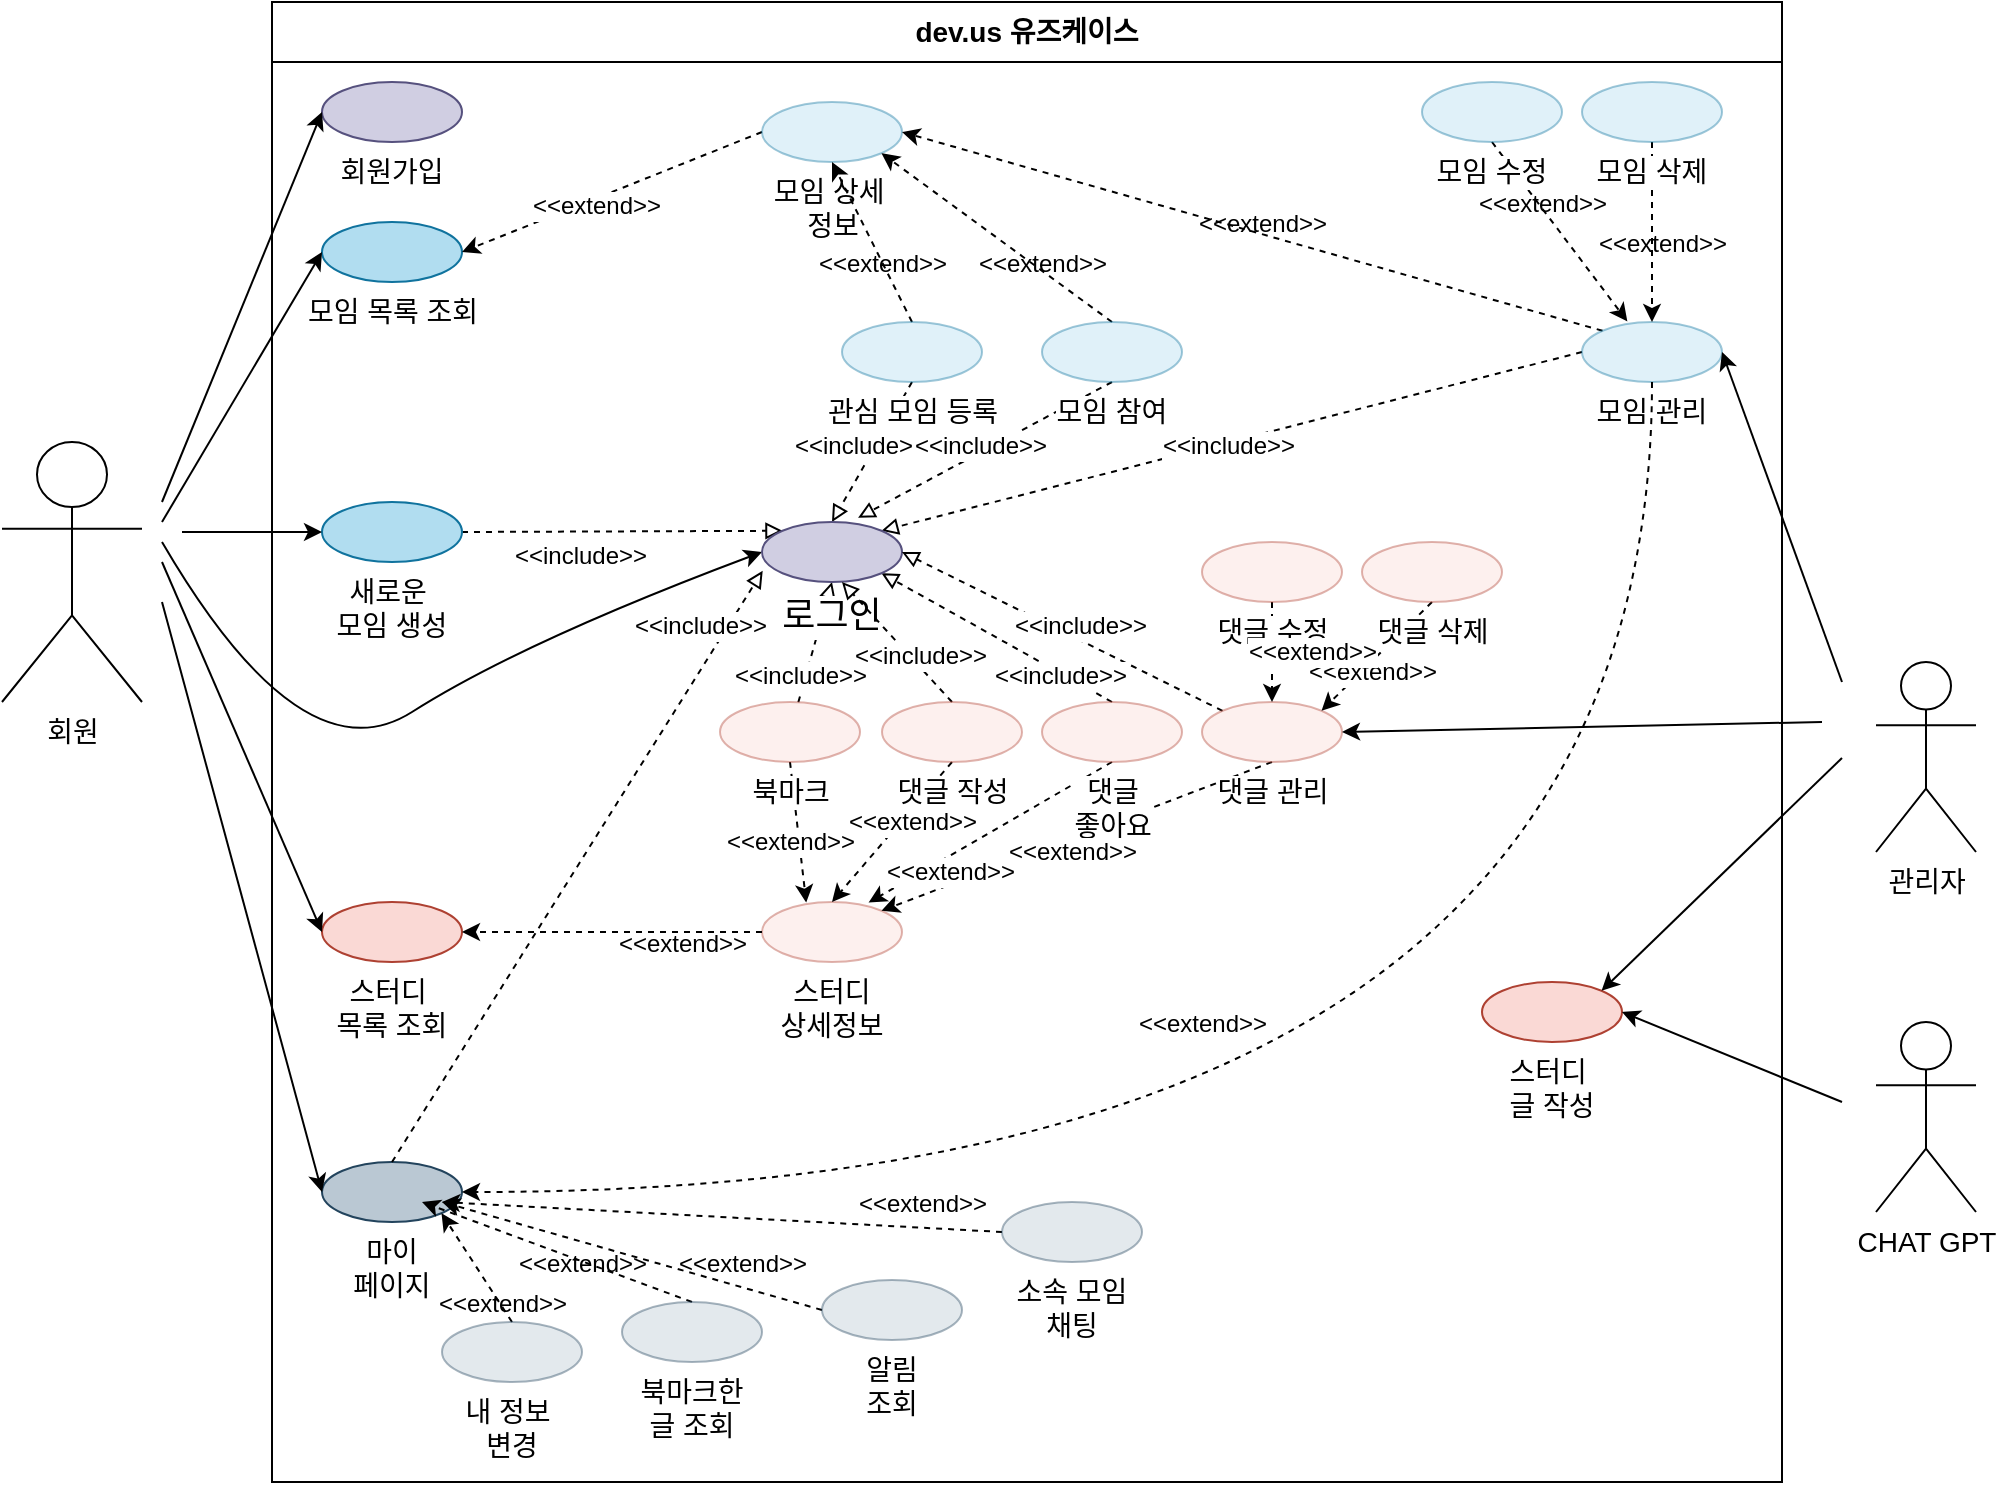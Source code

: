 <mxfile version="24.1.0" type="github">
  <diagram name="페이지-1" id="vtNf_O4pyrF1PvoOcPAS">
    <mxGraphModel dx="1363" dy="869" grid="1" gridSize="10" guides="1" tooltips="1" connect="1" arrows="1" fold="1" page="1" pageScale="1" pageWidth="827" pageHeight="1169" background="none" math="0" shadow="0">
      <root>
        <mxCell id="0" />
        <mxCell id="1" parent="0" />
        <mxCell id="79FIYhNK40KYUNiJSoyX-192" value="dev.us 유즈케이스" style="swimlane;fontFamily=Helvetica;fontSize=14;fontColor=default;labelBackgroundColor=default;startSize=30;verticalAlign=top;" vertex="1" parent="1">
          <mxGeometry x="155" y="500" width="755" height="740" as="geometry" />
        </mxCell>
        <mxCell id="79FIYhNK40KYUNiJSoyX-22" value="모임&amp;nbsp;&lt;span style=&quot;font-size: 14px;&quot;&gt;목록 조회&lt;/span&gt;" style="ellipse;html=1;labelPosition=center;verticalLabelPosition=bottom;align=center;verticalAlign=top;labelBackgroundColor=default;fontSize=14;fillColor=#b1ddf0;strokeColor=#10739e;" vertex="1" parent="79FIYhNK40KYUNiJSoyX-192">
          <mxGeometry x="25" y="110" width="70" height="30" as="geometry" />
        </mxCell>
        <mxCell id="79FIYhNK40KYUNiJSoyX-210" style="edgeStyle=none;rounded=0;orthogonalLoop=1;jettySize=auto;html=1;exitX=0;exitY=0.5;exitDx=0;exitDy=0;entryX=1;entryY=0.5;entryDx=0;entryDy=0;dashed=1;strokeColor=default;align=center;verticalAlign=top;fontFamily=Helvetica;fontSize=14;fontColor=default;labelBackgroundColor=default;endArrow=classic;" edge="1" parent="79FIYhNK40KYUNiJSoyX-192" source="79FIYhNK40KYUNiJSoyX-27" target="79FIYhNK40KYUNiJSoyX-22">
          <mxGeometry relative="1" as="geometry" />
        </mxCell>
        <mxCell id="79FIYhNK40KYUNiJSoyX-324" value="&lt;font style=&quot;font-size: 12px;&quot;&gt;&amp;lt;&amp;lt;extend&amp;gt;&amp;gt;&lt;/font&gt;" style="edgeLabel;html=1;align=center;verticalAlign=middle;resizable=0;points=[];fontFamily=Helvetica;fontSize=11;fontColor=default;labelBackgroundColor=default;" vertex="1" connectable="0" parent="79FIYhNK40KYUNiJSoyX-210">
          <mxGeometry x="0.07" y="-5" relative="1" as="geometry">
            <mxPoint x="42" y="378" as="offset" />
          </mxGeometry>
        </mxCell>
        <mxCell id="79FIYhNK40KYUNiJSoyX-326" value="&lt;font style=&quot;font-size: 12px;&quot;&gt;&amp;lt;&amp;lt;extend&amp;gt;&amp;gt;&lt;/font&gt;" style="edgeLabel;html=1;align=center;verticalAlign=middle;resizable=0;points=[];fontFamily=Helvetica;fontSize=11;fontColor=default;labelBackgroundColor=default;" vertex="1" connectable="0" parent="79FIYhNK40KYUNiJSoyX-210">
          <mxGeometry x="0.07" y="-5" relative="1" as="geometry">
            <mxPoint x="332" y="18" as="offset" />
          </mxGeometry>
        </mxCell>
        <mxCell id="79FIYhNK40KYUNiJSoyX-329" value="&lt;font style=&quot;font-size: 12px;&quot;&gt;&amp;lt;&amp;lt;extend&amp;gt;&amp;gt;&lt;/font&gt;" style="edgeLabel;html=1;align=center;verticalAlign=middle;resizable=0;points=[];fontFamily=Helvetica;fontSize=11;fontColor=default;labelBackgroundColor=default;" vertex="1" connectable="0" parent="79FIYhNK40KYUNiJSoyX-210">
          <mxGeometry x="0.07" y="-5" relative="1" as="geometry">
            <mxPoint x="142" y="38" as="offset" />
          </mxGeometry>
        </mxCell>
        <mxCell id="79FIYhNK40KYUNiJSoyX-330" value="&lt;font style=&quot;font-size: 12px;&quot;&gt;&amp;lt;&amp;lt;extend&amp;gt;&amp;gt;&lt;/font&gt;" style="edgeLabel;html=1;align=center;verticalAlign=middle;resizable=0;points=[];fontFamily=Helvetica;fontSize=11;fontColor=default;labelBackgroundColor=default;" vertex="1" connectable="0" parent="79FIYhNK40KYUNiJSoyX-210">
          <mxGeometry x="0.07" y="-5" relative="1" as="geometry">
            <mxPoint x="222" y="38" as="offset" />
          </mxGeometry>
        </mxCell>
        <mxCell id="79FIYhNK40KYUNiJSoyX-331" value="&lt;font style=&quot;font-size: 12px;&quot;&gt;&amp;lt;&amp;lt;extend&amp;gt;&amp;gt;&lt;/font&gt;" style="edgeLabel;html=1;align=center;verticalAlign=middle;resizable=0;points=[];fontFamily=Helvetica;fontSize=11;fontColor=default;labelBackgroundColor=default;" vertex="1" connectable="0" parent="79FIYhNK40KYUNiJSoyX-210">
          <mxGeometry x="0.07" y="-5" relative="1" as="geometry">
            <mxPoint x="472" y="8" as="offset" />
          </mxGeometry>
        </mxCell>
        <mxCell id="79FIYhNK40KYUNiJSoyX-332" value="&lt;font style=&quot;font-size: 12px;&quot;&gt;&amp;lt;&amp;lt;extend&amp;gt;&amp;gt;&lt;/font&gt;" style="edgeLabel;html=1;align=center;verticalAlign=middle;resizable=0;points=[];fontFamily=Helvetica;fontSize=11;fontColor=default;labelBackgroundColor=default;" vertex="1" connectable="0" parent="79FIYhNK40KYUNiJSoyX-210">
          <mxGeometry x="0.07" y="-5" relative="1" as="geometry">
            <mxPoint x="532" y="28" as="offset" />
          </mxGeometry>
        </mxCell>
        <mxCell id="79FIYhNK40KYUNiJSoyX-334" value="&lt;font style=&quot;font-size: 12px;&quot;&gt;&amp;lt;&amp;lt;extend&amp;gt;&amp;gt;&lt;/font&gt;" style="edgeLabel;html=1;align=center;verticalAlign=middle;resizable=0;points=[];fontFamily=Helvetica;fontSize=11;fontColor=default;labelBackgroundColor=default;" vertex="1" connectable="0" parent="79FIYhNK40KYUNiJSoyX-210">
          <mxGeometry x="0.07" y="-5" relative="1" as="geometry">
            <mxPoint x="302" y="418" as="offset" />
          </mxGeometry>
        </mxCell>
        <mxCell id="79FIYhNK40KYUNiJSoyX-335" value="&lt;font style=&quot;font-size: 12px;&quot;&gt;&amp;lt;&amp;lt;extend&amp;gt;&amp;gt;&lt;/font&gt;" style="edgeLabel;html=1;align=center;verticalAlign=middle;resizable=0;points=[];fontFamily=Helvetica;fontSize=11;fontColor=default;labelBackgroundColor=default;" vertex="1" connectable="0" parent="79FIYhNK40KYUNiJSoyX-210">
          <mxGeometry x="0.07" y="-5" relative="1" as="geometry">
            <mxPoint x="162" y="508" as="offset" />
          </mxGeometry>
        </mxCell>
        <mxCell id="79FIYhNK40KYUNiJSoyX-336" value="&lt;font style=&quot;font-size: 12px;&quot;&gt;&amp;lt;&amp;lt;extend&amp;gt;&amp;gt;&lt;/font&gt;" style="edgeLabel;html=1;align=center;verticalAlign=middle;resizable=0;points=[];fontFamily=Helvetica;fontSize=11;fontColor=default;labelBackgroundColor=default;" vertex="1" connectable="0" parent="79FIYhNK40KYUNiJSoyX-210">
          <mxGeometry x="0.07" y="-5" relative="1" as="geometry">
            <mxPoint x="72" y="538" as="offset" />
          </mxGeometry>
        </mxCell>
        <mxCell id="79FIYhNK40KYUNiJSoyX-337" value="&lt;font style=&quot;font-size: 12px;&quot;&gt;&amp;lt;&amp;lt;extend&amp;gt;&amp;gt;&lt;/font&gt;" style="edgeLabel;html=1;align=center;verticalAlign=middle;resizable=0;points=[];fontFamily=Helvetica;fontSize=11;fontColor=default;labelBackgroundColor=default;" vertex="1" connectable="0" parent="79FIYhNK40KYUNiJSoyX-210">
          <mxGeometry x="0.07" y="-5" relative="1" as="geometry">
            <mxPoint x="-8" y="538" as="offset" />
          </mxGeometry>
        </mxCell>
        <mxCell id="79FIYhNK40KYUNiJSoyX-338" value="&lt;font style=&quot;font-size: 12px;&quot;&gt;&amp;lt;&amp;lt;extend&amp;gt;&amp;gt;&lt;/font&gt;" style="edgeLabel;html=1;align=center;verticalAlign=middle;resizable=0;points=[];fontFamily=Helvetica;fontSize=11;fontColor=default;labelBackgroundColor=default;" vertex="1" connectable="0" parent="79FIYhNK40KYUNiJSoyX-210">
          <mxGeometry x="0.07" y="-5" relative="1" as="geometry">
            <mxPoint x="-48" y="558" as="offset" />
          </mxGeometry>
        </mxCell>
        <mxCell id="79FIYhNK40KYUNiJSoyX-27" value="모임 상세&amp;nbsp;&lt;div style=&quot;font-size: 14px;&quot;&gt;정보&lt;/div&gt;" style="ellipse;html=1;labelPosition=center;verticalLabelPosition=bottom;align=center;verticalAlign=top;labelBackgroundColor=default;fontSize=14;fillColor=#b1ddf0;strokeColor=#10739e;opacity=40;" vertex="1" parent="79FIYhNK40KYUNiJSoyX-192">
          <mxGeometry x="245" y="50" width="70" height="30" as="geometry" />
        </mxCell>
        <mxCell id="79FIYhNK40KYUNiJSoyX-256" style="edgeStyle=none;rounded=0;orthogonalLoop=1;jettySize=auto;html=1;exitX=0.5;exitY=0;exitDx=0;exitDy=0;entryX=1;entryY=1;entryDx=0;entryDy=0;dashed=1;strokeColor=default;align=center;verticalAlign=top;fontFamily=Helvetica;fontSize=14;fontColor=default;labelBackgroundColor=default;endArrow=classic;" edge="1" parent="79FIYhNK40KYUNiJSoyX-192" source="79FIYhNK40KYUNiJSoyX-33" target="79FIYhNK40KYUNiJSoyX-27">
          <mxGeometry relative="1" as="geometry" />
        </mxCell>
        <mxCell id="79FIYhNK40KYUNiJSoyX-259" style="edgeStyle=none;rounded=0;orthogonalLoop=1;jettySize=auto;html=1;exitX=0.5;exitY=1;exitDx=0;exitDy=0;entryX=0.686;entryY=-0.069;entryDx=0;entryDy=0;dashed=1;strokeColor=default;align=center;verticalAlign=top;fontFamily=Helvetica;fontSize=14;fontColor=default;labelBackgroundColor=default;endArrow=block;endFill=0;entryPerimeter=0;" edge="1" parent="79FIYhNK40KYUNiJSoyX-192" source="79FIYhNK40KYUNiJSoyX-33" target="79FIYhNK40KYUNiJSoyX-243">
          <mxGeometry relative="1" as="geometry" />
        </mxCell>
        <mxCell id="79FIYhNK40KYUNiJSoyX-33" value="모임 참여" style="ellipse;whiteSpace=wrap;html=1;labelPosition=center;verticalLabelPosition=bottom;align=center;verticalAlign=top;labelBackgroundColor=default;fontSize=14;fillColor=#b1ddf0;strokeColor=#10739e;opacity=40;" vertex="1" parent="79FIYhNK40KYUNiJSoyX-192">
          <mxGeometry x="385" y="160" width="70" height="30" as="geometry" />
        </mxCell>
        <mxCell id="79FIYhNK40KYUNiJSoyX-254" style="edgeStyle=none;rounded=0;orthogonalLoop=1;jettySize=auto;html=1;exitX=0.5;exitY=0;exitDx=0;exitDy=0;entryX=0.5;entryY=1;entryDx=0;entryDy=0;dashed=1;strokeColor=default;align=center;verticalAlign=top;fontFamily=Helvetica;fontSize=14;fontColor=default;labelBackgroundColor=default;endArrow=classic;" edge="1" parent="79FIYhNK40KYUNiJSoyX-192" source="79FIYhNK40KYUNiJSoyX-34" target="79FIYhNK40KYUNiJSoyX-27">
          <mxGeometry relative="1" as="geometry" />
        </mxCell>
        <mxCell id="79FIYhNK40KYUNiJSoyX-257" style="edgeStyle=none;rounded=0;orthogonalLoop=1;jettySize=auto;html=1;exitX=0.5;exitY=1;exitDx=0;exitDy=0;entryX=0.5;entryY=0;entryDx=0;entryDy=0;dashed=1;strokeColor=default;align=center;verticalAlign=top;fontFamily=Helvetica;fontSize=14;fontColor=default;labelBackgroundColor=default;endArrow=block;endFill=0;" edge="1" parent="79FIYhNK40KYUNiJSoyX-192" source="79FIYhNK40KYUNiJSoyX-34" target="79FIYhNK40KYUNiJSoyX-243">
          <mxGeometry relative="1" as="geometry" />
        </mxCell>
        <mxCell id="79FIYhNK40KYUNiJSoyX-34" value="관심 모임&amp;nbsp;&lt;span style=&quot;font-size: 14px;&quot;&gt;등록&lt;/span&gt;" style="ellipse;html=1;labelPosition=center;verticalLabelPosition=bottom;align=center;verticalAlign=top;labelBackgroundColor=default;fontSize=14;fillColor=#b1ddf0;strokeColor=#10739e;opacity=40;" vertex="1" parent="79FIYhNK40KYUNiJSoyX-192">
          <mxGeometry x="285" y="160" width="70" height="30" as="geometry" />
        </mxCell>
        <mxCell id="79FIYhNK40KYUNiJSoyX-255" style="edgeStyle=none;rounded=0;orthogonalLoop=1;jettySize=auto;html=1;entryX=1;entryY=0.5;entryDx=0;entryDy=0;dashed=1;strokeColor=default;align=center;verticalAlign=top;fontFamily=Helvetica;fontSize=14;fontColor=default;labelBackgroundColor=default;endArrow=classic;exitX=0;exitY=0;exitDx=0;exitDy=0;" edge="1" parent="79FIYhNK40KYUNiJSoyX-192" source="79FIYhNK40KYUNiJSoyX-32" target="79FIYhNK40KYUNiJSoyX-27">
          <mxGeometry relative="1" as="geometry">
            <mxPoint x="635" y="160" as="sourcePoint" />
          </mxGeometry>
        </mxCell>
        <mxCell id="79FIYhNK40KYUNiJSoyX-258" style="edgeStyle=none;rounded=0;orthogonalLoop=1;jettySize=auto;html=1;exitX=0;exitY=0.5;exitDx=0;exitDy=0;dashed=1;strokeColor=default;align=center;verticalAlign=top;fontFamily=Helvetica;fontSize=14;fontColor=default;labelBackgroundColor=default;endArrow=block;endFill=0;entryX=1;entryY=0;entryDx=0;entryDy=0;" edge="1" parent="79FIYhNK40KYUNiJSoyX-192" source="79FIYhNK40KYUNiJSoyX-32" target="79FIYhNK40KYUNiJSoyX-243">
          <mxGeometry relative="1" as="geometry">
            <mxPoint x="295" y="260" as="targetPoint" />
          </mxGeometry>
        </mxCell>
        <mxCell id="79FIYhNK40KYUNiJSoyX-32" value="모임 관리" style="ellipse;whiteSpace=wrap;html=1;labelPosition=center;verticalLabelPosition=bottom;align=center;verticalAlign=top;labelBackgroundColor=default;fontSize=14;fillColor=#b1ddf0;strokeColor=#10739e;opacity=40;" vertex="1" parent="79FIYhNK40KYUNiJSoyX-192">
          <mxGeometry x="655" y="160" width="70" height="30" as="geometry" />
        </mxCell>
        <mxCell id="79FIYhNK40KYUNiJSoyX-137" value="스터디&lt;div style=&quot;font-size: 14px;&quot;&gt;상세정보&lt;/div&gt;" style="ellipse;whiteSpace=wrap;html=1;labelPosition=center;verticalLabelPosition=bottom;align=center;verticalAlign=top;labelBackgroundColor=default;fontSize=14;fillColor=#fad9d5;strokeColor=#ae4132;opacity=40;" vertex="1" parent="79FIYhNK40KYUNiJSoyX-192">
          <mxGeometry x="245" y="450" width="70" height="30" as="geometry" />
        </mxCell>
        <mxCell id="79FIYhNK40KYUNiJSoyX-263" style="edgeStyle=none;rounded=0;orthogonalLoop=1;jettySize=auto;html=1;entryX=0.5;entryY=1;entryDx=0;entryDy=0;dashed=1;strokeColor=default;align=center;verticalAlign=top;fontFamily=Helvetica;fontSize=14;fontColor=default;labelBackgroundColor=default;endArrow=block;endFill=0;" edge="1" parent="79FIYhNK40KYUNiJSoyX-192" source="79FIYhNK40KYUNiJSoyX-282" target="79FIYhNK40KYUNiJSoyX-243">
          <mxGeometry relative="1" as="geometry">
            <mxPoint x="320" y="350" as="sourcePoint" />
          </mxGeometry>
        </mxCell>
        <mxCell id="79FIYhNK40KYUNiJSoyX-266" style="edgeStyle=none;rounded=0;orthogonalLoop=1;jettySize=auto;html=1;exitX=0.5;exitY=0;exitDx=0;exitDy=0;dashed=1;strokeColor=default;align=center;verticalAlign=top;fontFamily=Helvetica;fontSize=14;fontColor=default;labelBackgroundColor=default;endArrow=block;entryX=1;entryY=1;entryDx=0;entryDy=0;endFill=0;" edge="1" parent="79FIYhNK40KYUNiJSoyX-192" source="79FIYhNK40KYUNiJSoyX-104" target="79FIYhNK40KYUNiJSoyX-243">
          <mxGeometry relative="1" as="geometry">
            <mxPoint x="496" y="440" as="targetPoint" />
          </mxGeometry>
        </mxCell>
        <mxCell id="79FIYhNK40KYUNiJSoyX-36" value="스터디&amp;nbsp;&lt;div style=&quot;font-size: 14px;&quot;&gt;목록 조회&lt;/div&gt;" style="ellipse;whiteSpace=wrap;html=1;labelPosition=center;verticalLabelPosition=bottom;align=center;verticalAlign=top;labelBackgroundColor=default;fontSize=14;fillColor=#fad9d5;strokeColor=#ae4132;" vertex="1" parent="79FIYhNK40KYUNiJSoyX-192">
          <mxGeometry x="25" y="450" width="70" height="30" as="geometry" />
        </mxCell>
        <mxCell id="79FIYhNK40KYUNiJSoyX-219" style="edgeStyle=none;rounded=0;orthogonalLoop=1;jettySize=auto;html=1;exitX=0;exitY=0.5;exitDx=0;exitDy=0;dashed=1;strokeColor=default;align=center;verticalAlign=top;fontFamily=Helvetica;fontSize=14;fontColor=default;labelBackgroundColor=default;endArrow=classic;entryX=1;entryY=0.5;entryDx=0;entryDy=0;" edge="1" parent="79FIYhNK40KYUNiJSoyX-192" source="79FIYhNK40KYUNiJSoyX-137" target="79FIYhNK40KYUNiJSoyX-36">
          <mxGeometry relative="1" as="geometry">
            <mxPoint x="95" y="335" as="targetPoint" />
          </mxGeometry>
        </mxCell>
        <mxCell id="79FIYhNK40KYUNiJSoyX-237" value="마이&lt;div&gt;페이지&lt;/div&gt;" style="ellipse;whiteSpace=wrap;html=1;labelPosition=center;verticalLabelPosition=bottom;align=center;verticalAlign=top;labelBackgroundColor=default;fontSize=14;fillColor=#bac8d3;strokeColor=#23445d;" vertex="1" parent="79FIYhNK40KYUNiJSoyX-192">
          <mxGeometry x="25" y="580" width="70" height="30" as="geometry" />
        </mxCell>
        <mxCell id="79FIYhNK40KYUNiJSoyX-267" style="edgeStyle=none;rounded=0;orthogonalLoop=1;jettySize=auto;html=1;exitX=0.5;exitY=0;exitDx=0;exitDy=0;dashed=1;strokeColor=default;align=center;verticalAlign=top;fontFamily=Helvetica;fontSize=14;fontColor=default;labelBackgroundColor=default;endArrow=block;entryX=0.005;entryY=0.814;entryDx=0;entryDy=0;entryPerimeter=0;endFill=0;" edge="1" parent="79FIYhNK40KYUNiJSoyX-192" source="79FIYhNK40KYUNiJSoyX-237" target="79FIYhNK40KYUNiJSoyX-243">
          <mxGeometry relative="1" as="geometry">
            <mxPoint x="145" y="180" as="targetPoint" />
          </mxGeometry>
        </mxCell>
        <mxCell id="79FIYhNK40KYUNiJSoyX-270" style="edgeStyle=none;rounded=0;orthogonalLoop=1;jettySize=auto;html=1;exitX=1;exitY=0.5;exitDx=0;exitDy=0;dashed=1;strokeColor=default;align=center;verticalAlign=top;fontFamily=Helvetica;fontSize=14;fontColor=default;labelBackgroundColor=default;endArrow=block;endFill=0;entryX=0;entryY=0;entryDx=0;entryDy=0;" edge="1" parent="79FIYhNK40KYUNiJSoyX-192" source="79FIYhNK40KYUNiJSoyX-268" target="79FIYhNK40KYUNiJSoyX-243">
          <mxGeometry relative="1" as="geometry">
            <mxPoint x="235" y="270" as="targetPoint" />
          </mxGeometry>
        </mxCell>
        <mxCell id="79FIYhNK40KYUNiJSoyX-431" style="edgeStyle=none;rounded=0;orthogonalLoop=1;jettySize=auto;html=1;exitX=0;exitY=0.5;exitDx=0;exitDy=0;strokeColor=default;align=center;verticalAlign=middle;fontFamily=Helvetica;fontSize=11;fontColor=default;labelBackgroundColor=default;endArrow=none;curved=1;endFill=0;startArrow=classic;startFill=1;" edge="1" parent="79FIYhNK40KYUNiJSoyX-192" source="79FIYhNK40KYUNiJSoyX-243">
          <mxGeometry relative="1" as="geometry">
            <mxPoint x="-55" y="270" as="targetPoint" />
            <Array as="points">
              <mxPoint x="125" y="320" />
              <mxPoint x="15" y="390" />
            </Array>
          </mxGeometry>
        </mxCell>
        <mxCell id="79FIYhNK40KYUNiJSoyX-243" value="&lt;font style=&quot;font-size: 18px;&quot;&gt;로그인&lt;/font&gt;" style="ellipse;whiteSpace=wrap;html=1;labelPosition=center;verticalLabelPosition=bottom;align=center;verticalAlign=top;labelBackgroundColor=default;fontSize=14;fillColor=#d0cee2;strokeColor=#56517e;" vertex="1" parent="79FIYhNK40KYUNiJSoyX-192">
          <mxGeometry x="245" y="260" width="70" height="30" as="geometry" />
        </mxCell>
        <mxCell id="79FIYhNK40KYUNiJSoyX-244" value="회원가입" style="ellipse;whiteSpace=wrap;html=1;labelPosition=center;verticalLabelPosition=bottom;align=center;verticalAlign=top;labelBackgroundColor=default;fontSize=14;fillColor=#d0cee2;strokeColor=#56517e;" vertex="1" parent="79FIYhNK40KYUNiJSoyX-192">
          <mxGeometry x="25" y="40" width="70" height="30" as="geometry" />
        </mxCell>
        <mxCell id="79FIYhNK40KYUNiJSoyX-264" style="edgeStyle=none;rounded=0;orthogonalLoop=1;jettySize=auto;html=1;exitX=0.5;exitY=1;exitDx=0;exitDy=0;entryX=1;entryY=0;entryDx=0;entryDy=0;dashed=1;strokeColor=default;align=center;verticalAlign=top;fontFamily=Helvetica;fontSize=14;fontColor=default;labelBackgroundColor=default;endArrow=classic;" edge="1" parent="79FIYhNK40KYUNiJSoyX-192" source="79FIYhNK40KYUNiJSoyX-247" target="79FIYhNK40KYUNiJSoyX-137">
          <mxGeometry relative="1" as="geometry" />
        </mxCell>
        <mxCell id="79FIYhNK40KYUNiJSoyX-276" style="edgeStyle=none;rounded=0;orthogonalLoop=1;jettySize=auto;html=1;exitX=0;exitY=0;exitDx=0;exitDy=0;entryX=1;entryY=0.5;entryDx=0;entryDy=0;dashed=1;strokeColor=default;align=center;verticalAlign=top;fontFamily=Helvetica;fontSize=14;fontColor=default;labelBackgroundColor=default;endArrow=block;endFill=0;" edge="1" parent="79FIYhNK40KYUNiJSoyX-192" source="79FIYhNK40KYUNiJSoyX-247" target="79FIYhNK40KYUNiJSoyX-243">
          <mxGeometry relative="1" as="geometry" />
        </mxCell>
        <mxCell id="79FIYhNK40KYUNiJSoyX-247" value="댓글 관리" style="ellipse;html=1;labelPosition=center;verticalLabelPosition=bottom;align=center;verticalAlign=top;labelBackgroundColor=default;fontSize=14;fillColor=#fad9d5;strokeColor=#ae4132;opacity=40;" vertex="1" parent="79FIYhNK40KYUNiJSoyX-192">
          <mxGeometry x="465" y="350" width="70" height="30" as="geometry" />
        </mxCell>
        <mxCell id="79FIYhNK40KYUNiJSoyX-268" value="새로운&amp;nbsp;&lt;div&gt;모임 생성&lt;/div&gt;" style="ellipse;whiteSpace=wrap;html=1;labelPosition=center;verticalLabelPosition=bottom;align=center;verticalAlign=top;labelBackgroundColor=default;fontSize=14;fillColor=#b1ddf0;strokeColor=#10739e;" vertex="1" parent="79FIYhNK40KYUNiJSoyX-192">
          <mxGeometry x="25" y="250" width="70" height="30" as="geometry" />
        </mxCell>
        <mxCell id="79FIYhNK40KYUNiJSoyX-272" value="&lt;span style=&quot;font-size: 14px;&quot;&gt;스터디&amp;nbsp;&lt;/span&gt;&lt;div style=&quot;font-size: 14px;&quot;&gt;&lt;span style=&quot;font-size: 14px;&quot;&gt;글 작성&lt;/span&gt;&lt;/div&gt;" style="ellipse;whiteSpace=wrap;html=1;labelPosition=center;verticalLabelPosition=bottom;align=center;verticalAlign=top;labelBackgroundColor=default;fontSize=14;fillColor=#fad9d5;strokeColor=#ae4132;" vertex="1" parent="79FIYhNK40KYUNiJSoyX-192">
          <mxGeometry x="605" y="490" width="70" height="30" as="geometry" />
        </mxCell>
        <mxCell id="79FIYhNK40KYUNiJSoyX-285" style="edgeStyle=none;rounded=0;orthogonalLoop=1;jettySize=auto;html=1;exitX=0.5;exitY=1;exitDx=0;exitDy=0;entryX=0.5;entryY=0;entryDx=0;entryDy=0;dashed=1;strokeColor=default;align=center;verticalAlign=top;fontFamily=Helvetica;fontSize=14;fontColor=default;labelBackgroundColor=default;endArrow=classic;" edge="1" parent="79FIYhNK40KYUNiJSoyX-192" source="79FIYhNK40KYUNiJSoyX-277" target="79FIYhNK40KYUNiJSoyX-247">
          <mxGeometry relative="1" as="geometry" />
        </mxCell>
        <mxCell id="79FIYhNK40KYUNiJSoyX-277" value="댓글 수정" style="ellipse;html=1;labelPosition=center;verticalLabelPosition=bottom;align=center;verticalAlign=top;labelBackgroundColor=default;fontSize=14;fillColor=#fad9d5;strokeColor=#ae4132;opacity=40;" vertex="1" parent="79FIYhNK40KYUNiJSoyX-192">
          <mxGeometry x="465" y="270" width="70" height="30" as="geometry" />
        </mxCell>
        <mxCell id="79FIYhNK40KYUNiJSoyX-286" style="edgeStyle=none;rounded=0;orthogonalLoop=1;jettySize=auto;html=1;exitX=0.5;exitY=1;exitDx=0;exitDy=0;entryX=1;entryY=0;entryDx=0;entryDy=0;dashed=1;strokeColor=default;align=center;verticalAlign=top;fontFamily=Helvetica;fontSize=14;fontColor=default;labelBackgroundColor=default;endArrow=classic;" edge="1" parent="79FIYhNK40KYUNiJSoyX-192" source="79FIYhNK40KYUNiJSoyX-278" target="79FIYhNK40KYUNiJSoyX-247">
          <mxGeometry relative="1" as="geometry" />
        </mxCell>
        <mxCell id="79FIYhNK40KYUNiJSoyX-278" value="댓글 삭제" style="ellipse;html=1;labelPosition=center;verticalLabelPosition=bottom;align=center;verticalAlign=top;labelBackgroundColor=default;fontSize=14;fillColor=#fad9d5;strokeColor=#ae4132;opacity=40;" vertex="1" parent="79FIYhNK40KYUNiJSoyX-192">
          <mxGeometry x="545" y="270" width="70" height="30" as="geometry" />
        </mxCell>
        <mxCell id="79FIYhNK40KYUNiJSoyX-284" style="edgeStyle=none;rounded=0;orthogonalLoop=1;jettySize=auto;html=1;exitX=0.5;exitY=1;exitDx=0;exitDy=0;entryX=0.316;entryY=0.01;entryDx=0;entryDy=0;dashed=1;strokeColor=default;align=center;verticalAlign=top;fontFamily=Helvetica;fontSize=14;fontColor=default;labelBackgroundColor=default;endArrow=classic;entryPerimeter=0;" edge="1" parent="79FIYhNK40KYUNiJSoyX-192" source="79FIYhNK40KYUNiJSoyX-282" target="79FIYhNK40KYUNiJSoyX-137">
          <mxGeometry relative="1" as="geometry" />
        </mxCell>
        <mxCell id="79FIYhNK40KYUNiJSoyX-282" value="북마크" style="ellipse;html=1;labelPosition=center;verticalLabelPosition=bottom;align=center;verticalAlign=top;labelBackgroundColor=default;fontSize=14;fillColor=#fad9d5;strokeColor=#ae4132;opacity=40;" vertex="1" parent="79FIYhNK40KYUNiJSoyX-192">
          <mxGeometry x="224" y="350" width="70" height="30" as="geometry" />
        </mxCell>
        <mxCell id="79FIYhNK40KYUNiJSoyX-311" style="edgeStyle=none;rounded=0;orthogonalLoop=1;jettySize=auto;html=1;exitX=0.5;exitY=1;exitDx=0;exitDy=0;entryX=0.324;entryY=-0.01;entryDx=0;entryDy=0;dashed=1;strokeColor=default;align=center;verticalAlign=middle;fontFamily=Helvetica;fontSize=11;fontColor=default;labelBackgroundColor=default;endArrow=classic;entryPerimeter=0;" edge="1" parent="79FIYhNK40KYUNiJSoyX-192" source="79FIYhNK40KYUNiJSoyX-287" target="79FIYhNK40KYUNiJSoyX-32">
          <mxGeometry relative="1" as="geometry" />
        </mxCell>
        <mxCell id="79FIYhNK40KYUNiJSoyX-287" value="모임 수정" style="ellipse;whiteSpace=wrap;html=1;labelPosition=center;verticalLabelPosition=bottom;align=center;verticalAlign=top;labelBackgroundColor=default;fontSize=14;fillColor=#b1ddf0;strokeColor=#10739e;opacity=40;" vertex="1" parent="79FIYhNK40KYUNiJSoyX-192">
          <mxGeometry x="575" y="40" width="70" height="30" as="geometry" />
        </mxCell>
        <mxCell id="79FIYhNK40KYUNiJSoyX-313" style="edgeStyle=none;rounded=0;orthogonalLoop=1;jettySize=auto;html=1;exitX=0.5;exitY=1;exitDx=0;exitDy=0;entryX=0.5;entryY=0;entryDx=0;entryDy=0;dashed=1;strokeColor=default;align=center;verticalAlign=middle;fontFamily=Helvetica;fontSize=11;fontColor=default;labelBackgroundColor=default;endArrow=classic;" edge="1" parent="79FIYhNK40KYUNiJSoyX-192" source="79FIYhNK40KYUNiJSoyX-289" target="79FIYhNK40KYUNiJSoyX-32">
          <mxGeometry relative="1" as="geometry" />
        </mxCell>
        <mxCell id="79FIYhNK40KYUNiJSoyX-289" value="모임 삭제" style="ellipse;whiteSpace=wrap;html=1;labelPosition=center;verticalLabelPosition=bottom;align=center;verticalAlign=top;labelBackgroundColor=default;fontSize=14;fillColor=#b1ddf0;strokeColor=#10739e;opacity=40;" vertex="1" parent="79FIYhNK40KYUNiJSoyX-192">
          <mxGeometry x="655" y="40" width="70" height="30" as="geometry" />
        </mxCell>
        <mxCell id="79FIYhNK40KYUNiJSoyX-318" style="edgeStyle=none;rounded=0;orthogonalLoop=1;jettySize=auto;html=1;exitX=0.5;exitY=0;exitDx=0;exitDy=0;entryX=1;entryY=1;entryDx=0;entryDy=0;dashed=1;strokeColor=default;align=center;verticalAlign=middle;fontFamily=Helvetica;fontSize=11;fontColor=default;labelBackgroundColor=default;endArrow=classic;" edge="1" parent="79FIYhNK40KYUNiJSoyX-192" source="79FIYhNK40KYUNiJSoyX-290" target="79FIYhNK40KYUNiJSoyX-237">
          <mxGeometry relative="1" as="geometry" />
        </mxCell>
        <mxCell id="79FIYhNK40KYUNiJSoyX-290" value="내 정보&amp;nbsp;&lt;div&gt;변경&lt;/div&gt;" style="ellipse;whiteSpace=wrap;html=1;labelPosition=center;verticalLabelPosition=bottom;align=center;verticalAlign=top;labelBackgroundColor=default;fontSize=14;fillColor=#bac8d3;strokeColor=#23445d;opacity=40;" vertex="1" parent="79FIYhNK40KYUNiJSoyX-192">
          <mxGeometry x="85" y="660" width="70" height="30" as="geometry" />
        </mxCell>
        <mxCell id="79FIYhNK40KYUNiJSoyX-305" style="edgeStyle=none;rounded=0;orthogonalLoop=1;jettySize=auto;html=1;exitX=0.5;exitY=1;exitDx=0;exitDy=0;entryX=0.761;entryY=0.01;entryDx=0;entryDy=0;dashed=1;strokeColor=default;align=center;verticalAlign=top;fontFamily=Helvetica;fontSize=14;fontColor=default;labelBackgroundColor=default;endArrow=classic;entryPerimeter=0;" edge="1" parent="79FIYhNK40KYUNiJSoyX-192" source="79FIYhNK40KYUNiJSoyX-104" target="79FIYhNK40KYUNiJSoyX-137">
          <mxGeometry relative="1" as="geometry" />
        </mxCell>
        <mxCell id="79FIYhNK40KYUNiJSoyX-104" value="&lt;span style=&quot;font-size: 14px;&quot;&gt;댓글&lt;/span&gt;&lt;div&gt;&lt;span style=&quot;font-size: 14px;&quot;&gt;좋아요&lt;/span&gt;&lt;/div&gt;" style="ellipse;html=1;labelPosition=center;verticalLabelPosition=bottom;align=center;verticalAlign=top;labelBackgroundColor=default;fontSize=14;fillColor=#fad9d5;strokeColor=#ae4132;opacity=40;" vertex="1" parent="79FIYhNK40KYUNiJSoyX-192">
          <mxGeometry x="385" y="350" width="70" height="30" as="geometry" />
        </mxCell>
        <mxCell id="79FIYhNK40KYUNiJSoyX-302" style="edgeStyle=none;rounded=0;orthogonalLoop=1;jettySize=auto;html=1;exitX=0.5;exitY=0;exitDx=0;exitDy=0;dashed=1;strokeColor=default;align=center;verticalAlign=top;fontFamily=Helvetica;fontSize=14;fontColor=default;labelBackgroundColor=default;endArrow=block;endFill=0;" edge="1" parent="79FIYhNK40KYUNiJSoyX-192" source="79FIYhNK40KYUNiJSoyX-301">
          <mxGeometry relative="1" as="geometry">
            <mxPoint x="285" y="290" as="targetPoint" />
          </mxGeometry>
        </mxCell>
        <mxCell id="79FIYhNK40KYUNiJSoyX-304" style="edgeStyle=none;rounded=0;orthogonalLoop=1;jettySize=auto;html=1;exitX=0.5;exitY=1;exitDx=0;exitDy=0;entryX=0.5;entryY=0;entryDx=0;entryDy=0;dashed=1;strokeColor=default;align=center;verticalAlign=top;fontFamily=Helvetica;fontSize=14;fontColor=default;labelBackgroundColor=default;endArrow=classic;" edge="1" parent="79FIYhNK40KYUNiJSoyX-192" source="79FIYhNK40KYUNiJSoyX-301" target="79FIYhNK40KYUNiJSoyX-137">
          <mxGeometry relative="1" as="geometry" />
        </mxCell>
        <mxCell id="79FIYhNK40KYUNiJSoyX-301" value="댓글 작성" style="ellipse;html=1;labelPosition=center;verticalLabelPosition=bottom;align=center;verticalAlign=top;labelBackgroundColor=default;fontSize=14;fillColor=#fad9d5;strokeColor=#ae4132;opacity=40;" vertex="1" parent="79FIYhNK40KYUNiJSoyX-192">
          <mxGeometry x="305" y="350" width="70" height="30" as="geometry" />
        </mxCell>
        <mxCell id="79FIYhNK40KYUNiJSoyX-320" style="edgeStyle=none;rounded=0;orthogonalLoop=1;jettySize=auto;html=1;exitX=0;exitY=0.5;exitDx=0;exitDy=0;dashed=1;strokeColor=default;align=center;verticalAlign=middle;fontFamily=Helvetica;fontSize=11;fontColor=default;labelBackgroundColor=default;endArrow=classic;" edge="1" parent="79FIYhNK40KYUNiJSoyX-192" source="79FIYhNK40KYUNiJSoyX-309">
          <mxGeometry relative="1" as="geometry">
            <mxPoint x="85" y="600" as="targetPoint" />
          </mxGeometry>
        </mxCell>
        <mxCell id="79FIYhNK40KYUNiJSoyX-309" value="알림&lt;div&gt;조회&lt;/div&gt;" style="ellipse;whiteSpace=wrap;html=1;labelPosition=center;verticalLabelPosition=bottom;align=center;verticalAlign=top;labelBackgroundColor=default;fontSize=14;fillColor=#bac8d3;strokeColor=#23445d;opacity=40;" vertex="1" parent="79FIYhNK40KYUNiJSoyX-192">
          <mxGeometry x="275" y="639" width="70" height="30" as="geometry" />
        </mxCell>
        <mxCell id="79FIYhNK40KYUNiJSoyX-319" style="edgeStyle=none;rounded=0;orthogonalLoop=1;jettySize=auto;html=1;exitX=0.5;exitY=0;exitDx=0;exitDy=0;dashed=1;strokeColor=default;align=center;verticalAlign=middle;fontFamily=Helvetica;fontSize=11;fontColor=default;labelBackgroundColor=default;endArrow=classic;" edge="1" parent="79FIYhNK40KYUNiJSoyX-192" source="79FIYhNK40KYUNiJSoyX-310">
          <mxGeometry relative="1" as="geometry">
            <mxPoint x="75" y="600" as="targetPoint" />
          </mxGeometry>
        </mxCell>
        <mxCell id="79FIYhNK40KYUNiJSoyX-310" value="북마크한 글 조회" style="ellipse;whiteSpace=wrap;html=1;labelPosition=center;verticalLabelPosition=bottom;align=center;verticalAlign=top;labelBackgroundColor=default;fontSize=14;fillColor=#bac8d3;strokeColor=#23445d;opacity=40;" vertex="1" parent="79FIYhNK40KYUNiJSoyX-192">
          <mxGeometry x="175" y="650" width="70" height="30" as="geometry" />
        </mxCell>
        <mxCell id="79FIYhNK40KYUNiJSoyX-315" style="edgeStyle=orthogonalEdgeStyle;rounded=0;orthogonalLoop=1;jettySize=auto;html=1;exitX=0.5;exitY=1;exitDx=0;exitDy=0;entryX=1;entryY=0.5;entryDx=0;entryDy=0;dashed=1;strokeColor=default;align=center;verticalAlign=middle;fontFamily=Helvetica;fontSize=11;fontColor=default;labelBackgroundColor=default;endArrow=classic;curved=1;" edge="1" parent="79FIYhNK40KYUNiJSoyX-192" source="79FIYhNK40KYUNiJSoyX-32" target="79FIYhNK40KYUNiJSoyX-237">
          <mxGeometry relative="1" as="geometry">
            <mxPoint x="1000" y="370" as="sourcePoint" />
            <mxPoint x="405.0" y="775" as="targetPoint" />
          </mxGeometry>
        </mxCell>
        <mxCell id="79FIYhNK40KYUNiJSoyX-323" style="edgeStyle=none;rounded=0;orthogonalLoop=1;jettySize=auto;html=1;exitX=0;exitY=0.5;exitDx=0;exitDy=0;dashed=1;strokeColor=default;align=center;verticalAlign=middle;fontFamily=Helvetica;fontSize=11;fontColor=default;labelBackgroundColor=default;endArrow=classic;" edge="1" parent="79FIYhNK40KYUNiJSoyX-192" source="79FIYhNK40KYUNiJSoyX-321">
          <mxGeometry relative="1" as="geometry">
            <mxPoint x="85" y="600" as="targetPoint" />
          </mxGeometry>
        </mxCell>
        <mxCell id="79FIYhNK40KYUNiJSoyX-321" value="소속 모임&lt;div&gt;채팅&lt;/div&gt;" style="ellipse;whiteSpace=wrap;html=1;labelPosition=center;verticalLabelPosition=bottom;align=center;verticalAlign=top;labelBackgroundColor=default;fontSize=14;fillColor=#bac8d3;strokeColor=#23445d;opacity=40;" vertex="1" parent="79FIYhNK40KYUNiJSoyX-192">
          <mxGeometry x="365" y="600" width="70" height="30" as="geometry" />
        </mxCell>
        <mxCell id="79FIYhNK40KYUNiJSoyX-341" value="&lt;font style=&quot;font-size: 12px;&quot;&gt;&amp;lt;&amp;lt;extend&amp;gt;&amp;gt;&lt;/font&gt;" style="edgeLabel;html=1;align=center;verticalAlign=middle;resizable=0;points=[];fontFamily=Helvetica;fontSize=11;fontColor=default;labelBackgroundColor=default;" vertex="1" connectable="0" parent="79FIYhNK40KYUNiJSoyX-192">
          <mxGeometry x="259.003" y="420.004" as="geometry" />
        </mxCell>
        <mxCell id="79FIYhNK40KYUNiJSoyX-342" value="&lt;font style=&quot;font-size: 12px;&quot;&gt;&amp;lt;&amp;lt;extend&amp;gt;&amp;gt;&lt;/font&gt;" style="edgeLabel;html=1;align=center;verticalAlign=middle;resizable=0;points=[];fontFamily=Helvetica;fontSize=11;fontColor=default;labelBackgroundColor=default;" vertex="1" connectable="0" parent="79FIYhNK40KYUNiJSoyX-192">
          <mxGeometry x="294.003" y="440.004" as="geometry">
            <mxPoint x="45" y="-5" as="offset" />
          </mxGeometry>
        </mxCell>
        <mxCell id="79FIYhNK40KYUNiJSoyX-343" value="&lt;font style=&quot;font-size: 12px;&quot;&gt;&amp;lt;&amp;lt;extend&amp;gt;&amp;gt;&lt;/font&gt;" style="edgeLabel;html=1;align=center;verticalAlign=middle;resizable=0;points=[];fontFamily=Helvetica;fontSize=11;fontColor=default;labelBackgroundColor=default;" vertex="1" connectable="0" parent="79FIYhNK40KYUNiJSoyX-192">
          <mxGeometry x="320.003" y="410.004" as="geometry" />
        </mxCell>
        <mxCell id="79FIYhNK40KYUNiJSoyX-344" value="&lt;font style=&quot;font-size: 12px;&quot;&gt;&amp;lt;&amp;lt;extend&amp;gt;&amp;gt;&lt;/font&gt;" style="edgeLabel;html=1;align=center;verticalAlign=middle;resizable=0;points=[];fontFamily=Helvetica;fontSize=11;fontColor=default;labelBackgroundColor=default;" vertex="1" connectable="0" parent="79FIYhNK40KYUNiJSoyX-192">
          <mxGeometry x="355.003" y="430.004" as="geometry">
            <mxPoint x="45" y="-5" as="offset" />
          </mxGeometry>
        </mxCell>
        <mxCell id="79FIYhNK40KYUNiJSoyX-345" value="&lt;font style=&quot;font-size: 12px;&quot;&gt;&amp;lt;&amp;lt;extend&amp;gt;&amp;gt;&lt;/font&gt;" style="edgeLabel;html=1;align=center;verticalAlign=middle;resizable=0;points=[];fontFamily=Helvetica;fontSize=11;fontColor=default;labelBackgroundColor=default;" vertex="1" connectable="0" parent="79FIYhNK40KYUNiJSoyX-192">
          <mxGeometry x="505.003" y="340.004" as="geometry">
            <mxPoint x="45" y="-5" as="offset" />
          </mxGeometry>
        </mxCell>
        <mxCell id="79FIYhNK40KYUNiJSoyX-346" value="&lt;font style=&quot;font-size: 12px;&quot;&gt;&amp;lt;&amp;lt;extend&amp;gt;&amp;gt;&lt;/font&gt;" style="edgeLabel;html=1;align=center;verticalAlign=middle;resizable=0;points=[];fontFamily=Helvetica;fontSize=11;fontColor=default;labelBackgroundColor=default;" vertex="1" connectable="0" parent="79FIYhNK40KYUNiJSoyX-192">
          <mxGeometry x="475.003" y="330.004" as="geometry">
            <mxPoint x="45" y="-5" as="offset" />
          </mxGeometry>
        </mxCell>
        <mxCell id="79FIYhNK40KYUNiJSoyX-347" value="&lt;font style=&quot;font-size: 12px;&quot;&gt;&amp;lt;&amp;lt;include&amp;gt;&amp;gt;&lt;/font&gt;" style="edgeLabel;html=1;align=center;verticalAlign=middle;resizable=0;points=[];fontFamily=Helvetica;fontSize=11;fontColor=default;labelBackgroundColor=default;" vertex="1" connectable="0" parent="79FIYhNK40KYUNiJSoyX-192">
          <mxGeometry x="75" y="85" as="geometry">
            <mxPoint x="219" y="137" as="offset" />
          </mxGeometry>
        </mxCell>
        <mxCell id="79FIYhNK40KYUNiJSoyX-348" value="&lt;font style=&quot;font-size: 12px;&quot;&gt;&amp;lt;&amp;lt;include&amp;gt;&amp;gt;&lt;/font&gt;" style="edgeLabel;html=1;align=center;verticalAlign=middle;resizable=0;points=[];fontFamily=Helvetica;fontSize=11;fontColor=default;labelBackgroundColor=default;" vertex="1" connectable="0" parent="79FIYhNK40KYUNiJSoyX-192">
          <mxGeometry x="-65" y="140" as="geometry">
            <mxPoint x="219" y="137" as="offset" />
          </mxGeometry>
        </mxCell>
        <mxCell id="79FIYhNK40KYUNiJSoyX-349" value="&lt;font style=&quot;font-size: 12px;&quot;&gt;&amp;lt;&amp;lt;include&amp;gt;&amp;gt;&lt;/font&gt;" style="edgeLabel;html=1;align=center;verticalAlign=middle;resizable=0;points=[];fontFamily=Helvetica;fontSize=11;fontColor=default;labelBackgroundColor=default;" vertex="1" connectable="0" parent="79FIYhNK40KYUNiJSoyX-192">
          <mxGeometry x="-5" y="175" as="geometry">
            <mxPoint x="219" y="137" as="offset" />
          </mxGeometry>
        </mxCell>
        <mxCell id="79FIYhNK40KYUNiJSoyX-351" value="&lt;font style=&quot;font-size: 12px;&quot;&gt;&amp;lt;&amp;lt;include&amp;gt;&amp;gt;&lt;/font&gt;" style="edgeLabel;html=1;align=center;verticalAlign=middle;resizable=0;points=[];fontFamily=Helvetica;fontSize=11;fontColor=default;labelBackgroundColor=default;" vertex="1" connectable="0" parent="79FIYhNK40KYUNiJSoyX-192">
          <mxGeometry x="135" y="85" as="geometry">
            <mxPoint x="219" y="137" as="offset" />
          </mxGeometry>
        </mxCell>
        <mxCell id="79FIYhNK40KYUNiJSoyX-425" value="&lt;font style=&quot;font-size: 12px;&quot;&gt;&amp;lt;&amp;lt;include&amp;gt;&amp;gt;&lt;/font&gt;" style="edgeLabel;html=1;align=center;verticalAlign=middle;resizable=0;points=[];fontFamily=Helvetica;fontSize=11;fontColor=default;labelBackgroundColor=default;" vertex="1" connectable="0" parent="79FIYhNK40KYUNiJSoyX-192">
          <mxGeometry x="259" y="85" as="geometry">
            <mxPoint x="219" y="137" as="offset" />
          </mxGeometry>
        </mxCell>
        <mxCell id="79FIYhNK40KYUNiJSoyX-426" value="&lt;font style=&quot;font-size: 12px;&quot;&gt;&amp;lt;&amp;lt;include&amp;gt;&amp;gt;&lt;/font&gt;" style="edgeLabel;html=1;align=center;verticalAlign=middle;resizable=0;points=[];fontFamily=Helvetica;fontSize=11;fontColor=default;labelBackgroundColor=default;" vertex="1" connectable="0" parent="79FIYhNK40KYUNiJSoyX-192">
          <mxGeometry x="185" y="175" as="geometry">
            <mxPoint x="219" y="137" as="offset" />
          </mxGeometry>
        </mxCell>
        <mxCell id="79FIYhNK40KYUNiJSoyX-427" value="&lt;font style=&quot;font-size: 12px;&quot;&gt;&amp;lt;&amp;lt;include&amp;gt;&amp;gt;&lt;/font&gt;" style="edgeLabel;html=1;align=center;verticalAlign=middle;resizable=0;points=[];fontFamily=Helvetica;fontSize=11;fontColor=default;labelBackgroundColor=default;" vertex="1" connectable="0" parent="79FIYhNK40KYUNiJSoyX-192">
          <mxGeometry x="175" y="200" as="geometry">
            <mxPoint x="219" y="137" as="offset" />
          </mxGeometry>
        </mxCell>
        <mxCell id="79FIYhNK40KYUNiJSoyX-428" value="&lt;font style=&quot;font-size: 12px;&quot;&gt;&amp;lt;&amp;lt;include&amp;gt;&amp;gt;&lt;/font&gt;" style="edgeLabel;html=1;align=center;verticalAlign=middle;resizable=0;points=[];fontFamily=Helvetica;fontSize=11;fontColor=default;labelBackgroundColor=default;" vertex="1" connectable="0" parent="79FIYhNK40KYUNiJSoyX-192">
          <mxGeometry x="105" y="190" as="geometry">
            <mxPoint x="219" y="137" as="offset" />
          </mxGeometry>
        </mxCell>
        <mxCell id="79FIYhNK40KYUNiJSoyX-429" value="&lt;font style=&quot;font-size: 12px;&quot;&gt;&amp;lt;&amp;lt;include&amp;gt;&amp;gt;&lt;/font&gt;" style="edgeLabel;html=1;align=center;verticalAlign=middle;resizable=0;points=[];fontFamily=Helvetica;fontSize=11;fontColor=default;labelBackgroundColor=default;" vertex="1" connectable="0" parent="79FIYhNK40KYUNiJSoyX-192">
          <mxGeometry x="45" y="200" as="geometry">
            <mxPoint x="219" y="137" as="offset" />
          </mxGeometry>
        </mxCell>
        <mxCell id="79FIYhNK40KYUNiJSoyX-273" style="edgeStyle=none;rounded=0;orthogonalLoop=1;jettySize=auto;html=1;entryX=1;entryY=0;entryDx=0;entryDy=0;strokeColor=default;align=center;verticalAlign=top;fontFamily=Helvetica;fontSize=14;fontColor=default;labelBackgroundColor=default;endArrow=classic;strokeWidth=1;" edge="1" parent="1" target="79FIYhNK40KYUNiJSoyX-272">
          <mxGeometry relative="1" as="geometry">
            <mxPoint x="940" y="878" as="sourcePoint" />
          </mxGeometry>
        </mxCell>
        <mxCell id="79FIYhNK40KYUNiJSoyX-307" style="edgeStyle=none;rounded=0;orthogonalLoop=1;jettySize=auto;html=1;entryX=1;entryY=0.5;entryDx=0;entryDy=0;strokeColor=default;align=center;verticalAlign=top;fontFamily=Helvetica;fontSize=14;fontColor=default;labelBackgroundColor=default;endArrow=classic;strokeWidth=1;" edge="1" parent="1" target="79FIYhNK40KYUNiJSoyX-32">
          <mxGeometry relative="1" as="geometry">
            <mxPoint x="940" y="840" as="sourcePoint" />
          </mxGeometry>
        </mxCell>
        <mxCell id="79FIYhNK40KYUNiJSoyX-308" style="edgeStyle=none;rounded=0;orthogonalLoop=1;jettySize=auto;html=1;entryX=1;entryY=0.5;entryDx=0;entryDy=0;strokeColor=default;align=center;verticalAlign=top;fontFamily=Helvetica;fontSize=14;fontColor=default;labelBackgroundColor=default;endArrow=classic;strokeWidth=1;" edge="1" parent="1" target="79FIYhNK40KYUNiJSoyX-247">
          <mxGeometry relative="1" as="geometry">
            <mxPoint x="930" y="860" as="sourcePoint" />
          </mxGeometry>
        </mxCell>
        <mxCell id="79FIYhNK40KYUNiJSoyX-214" value="관리자" style="shape=umlActor;verticalLabelPosition=bottom;verticalAlign=top;html=1;outlineConnect=0;rounded=0;labelBackgroundColor=default;fontSize=14;" vertex="1" parent="1">
          <mxGeometry x="957" y="830" width="50" height="95" as="geometry" />
        </mxCell>
        <mxCell id="79FIYhNK40KYUNiJSoyX-274" style="edgeStyle=none;rounded=0;orthogonalLoop=1;jettySize=auto;html=1;entryX=1;entryY=0.5;entryDx=0;entryDy=0;strokeColor=default;align=center;verticalAlign=top;fontFamily=Helvetica;fontSize=14;fontColor=default;labelBackgroundColor=default;endArrow=classic;strokeWidth=1;" edge="1" parent="1" target="79FIYhNK40KYUNiJSoyX-272">
          <mxGeometry relative="1" as="geometry">
            <mxPoint x="940" y="1050" as="sourcePoint" />
          </mxGeometry>
        </mxCell>
        <mxCell id="79FIYhNK40KYUNiJSoyX-220" value="CHAT GPT" style="shape=umlActor;verticalLabelPosition=bottom;verticalAlign=top;html=1;outlineConnect=0;rounded=0;labelBackgroundColor=default;fontSize=14;" vertex="1" parent="1">
          <mxGeometry x="957" y="1010" width="50" height="95" as="geometry" />
        </mxCell>
        <mxCell id="79FIYhNK40KYUNiJSoyX-248" style="edgeStyle=none;rounded=0;orthogonalLoop=1;jettySize=auto;html=1;entryX=0;entryY=0.5;entryDx=0;entryDy=0;strokeColor=default;align=center;verticalAlign=top;fontFamily=Helvetica;fontSize=14;fontColor=default;labelBackgroundColor=default;endArrow=classic;strokeWidth=1;" edge="1" parent="1" target="79FIYhNK40KYUNiJSoyX-244">
          <mxGeometry relative="1" as="geometry">
            <mxPoint x="100" y="750" as="sourcePoint" />
          </mxGeometry>
        </mxCell>
        <mxCell id="79FIYhNK40KYUNiJSoyX-249" style="edgeStyle=none;rounded=0;orthogonalLoop=1;jettySize=auto;html=1;entryX=0;entryY=0.5;entryDx=0;entryDy=0;strokeColor=default;align=center;verticalAlign=top;fontFamily=Helvetica;fontSize=14;fontColor=default;labelBackgroundColor=default;endArrow=classic;strokeWidth=1;" edge="1" parent="1" target="79FIYhNK40KYUNiJSoyX-237">
          <mxGeometry relative="1" as="geometry">
            <mxPoint x="100" y="800" as="sourcePoint" />
          </mxGeometry>
        </mxCell>
        <mxCell id="79FIYhNK40KYUNiJSoyX-250" style="edgeStyle=none;rounded=0;orthogonalLoop=1;jettySize=auto;html=1;entryX=0;entryY=0.5;entryDx=0;entryDy=0;strokeColor=default;align=center;verticalAlign=top;fontFamily=Helvetica;fontSize=14;fontColor=default;labelBackgroundColor=default;endArrow=classic;strokeWidth=1;" edge="1" parent="1" target="79FIYhNK40KYUNiJSoyX-36">
          <mxGeometry relative="1" as="geometry">
            <mxPoint x="100" y="780" as="sourcePoint" />
          </mxGeometry>
        </mxCell>
        <mxCell id="79FIYhNK40KYUNiJSoyX-251" style="edgeStyle=none;rounded=0;orthogonalLoop=1;jettySize=auto;html=1;entryX=0;entryY=0.5;entryDx=0;entryDy=0;strokeColor=default;align=center;verticalAlign=top;fontFamily=Helvetica;fontSize=14;fontColor=default;labelBackgroundColor=default;endArrow=classic;strokeWidth=1;" edge="1" parent="1" target="79FIYhNK40KYUNiJSoyX-22">
          <mxGeometry relative="1" as="geometry">
            <mxPoint x="100" y="760" as="sourcePoint" />
          </mxGeometry>
        </mxCell>
        <mxCell id="79FIYhNK40KYUNiJSoyX-269" style="edgeStyle=none;rounded=0;orthogonalLoop=1;jettySize=auto;html=1;entryX=0;entryY=0.5;entryDx=0;entryDy=0;strokeColor=default;align=center;verticalAlign=top;fontFamily=Helvetica;fontSize=14;fontColor=default;labelBackgroundColor=default;endArrow=classic;strokeWidth=1;" edge="1" parent="1" target="79FIYhNK40KYUNiJSoyX-268">
          <mxGeometry relative="1" as="geometry">
            <mxPoint x="110" y="765" as="sourcePoint" />
          </mxGeometry>
        </mxCell>
        <mxCell id="79FIYhNK40KYUNiJSoyX-245" value="회원" style="shape=umlActor;verticalLabelPosition=bottom;verticalAlign=top;html=1;outlineConnect=0;rounded=0;labelBackgroundColor=default;fontSize=14;textShadow=0;" vertex="1" parent="1">
          <mxGeometry x="20" y="720" width="70" height="130" as="geometry" />
        </mxCell>
        <mxCell id="79FIYhNK40KYUNiJSoyX-252" style="edgeStyle=none;rounded=0;orthogonalLoop=1;jettySize=auto;html=1;exitX=1;exitY=0.333;exitDx=0;exitDy=0;exitPerimeter=0;dashed=1;strokeColor=default;align=center;verticalAlign=top;fontFamily=Helvetica;fontSize=14;fontColor=default;labelBackgroundColor=default;endArrow=classic;" edge="1" parent="1" source="79FIYhNK40KYUNiJSoyX-245" target="79FIYhNK40KYUNiJSoyX-245">
          <mxGeometry relative="1" as="geometry" />
        </mxCell>
        <mxCell id="79FIYhNK40KYUNiJSoyX-340" value="&lt;font style=&quot;font-size: 12px;&quot;&gt;&amp;lt;&amp;lt;extend&amp;gt;&amp;gt;&lt;/font&gt;" style="edgeLabel;html=1;align=center;verticalAlign=middle;resizable=0;points=[];fontFamily=Helvetica;fontSize=11;fontColor=default;labelBackgroundColor=default;" vertex="1" connectable="0" parent="1">
          <mxGeometry x="326.403" y="602.254" as="geometry">
            <mxPoint x="-10" y="-1" as="offset" />
          </mxGeometry>
        </mxCell>
      </root>
    </mxGraphModel>
  </diagram>
</mxfile>
